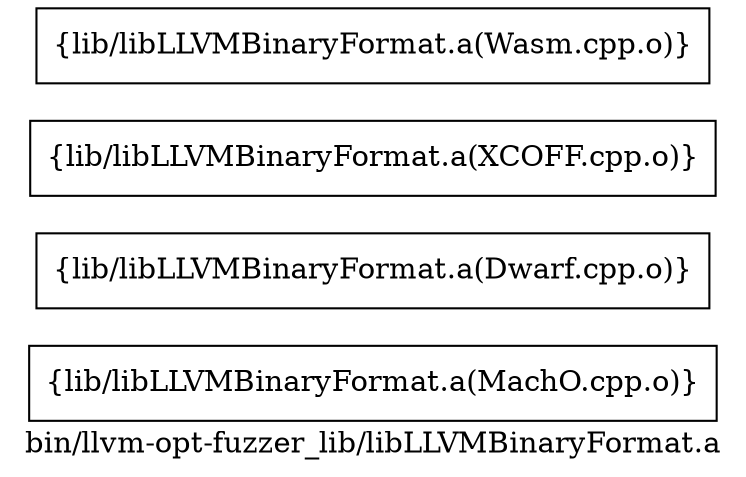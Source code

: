 digraph "bin/llvm-opt-fuzzer_lib/libLLVMBinaryFormat.a" {
	label="bin/llvm-opt-fuzzer_lib/libLLVMBinaryFormat.a";
	rankdir=LR;

	Node0x561a150a5ac8 [shape=record,shape=box,group=0,label="{lib/libLLVMBinaryFormat.a(MachO.cpp.o)}"];
	Node0x561a150a5de8 [shape=record,shape=box,group=0,label="{lib/libLLVMBinaryFormat.a(Dwarf.cpp.o)}"];
	Node0x561a150a4948 [shape=record,shape=box,group=0,label="{lib/libLLVMBinaryFormat.a(XCOFF.cpp.o)}"];
	Node0x561a150a5668 [shape=record,shape=box,group=0,label="{lib/libLLVMBinaryFormat.a(Wasm.cpp.o)}"];
}
